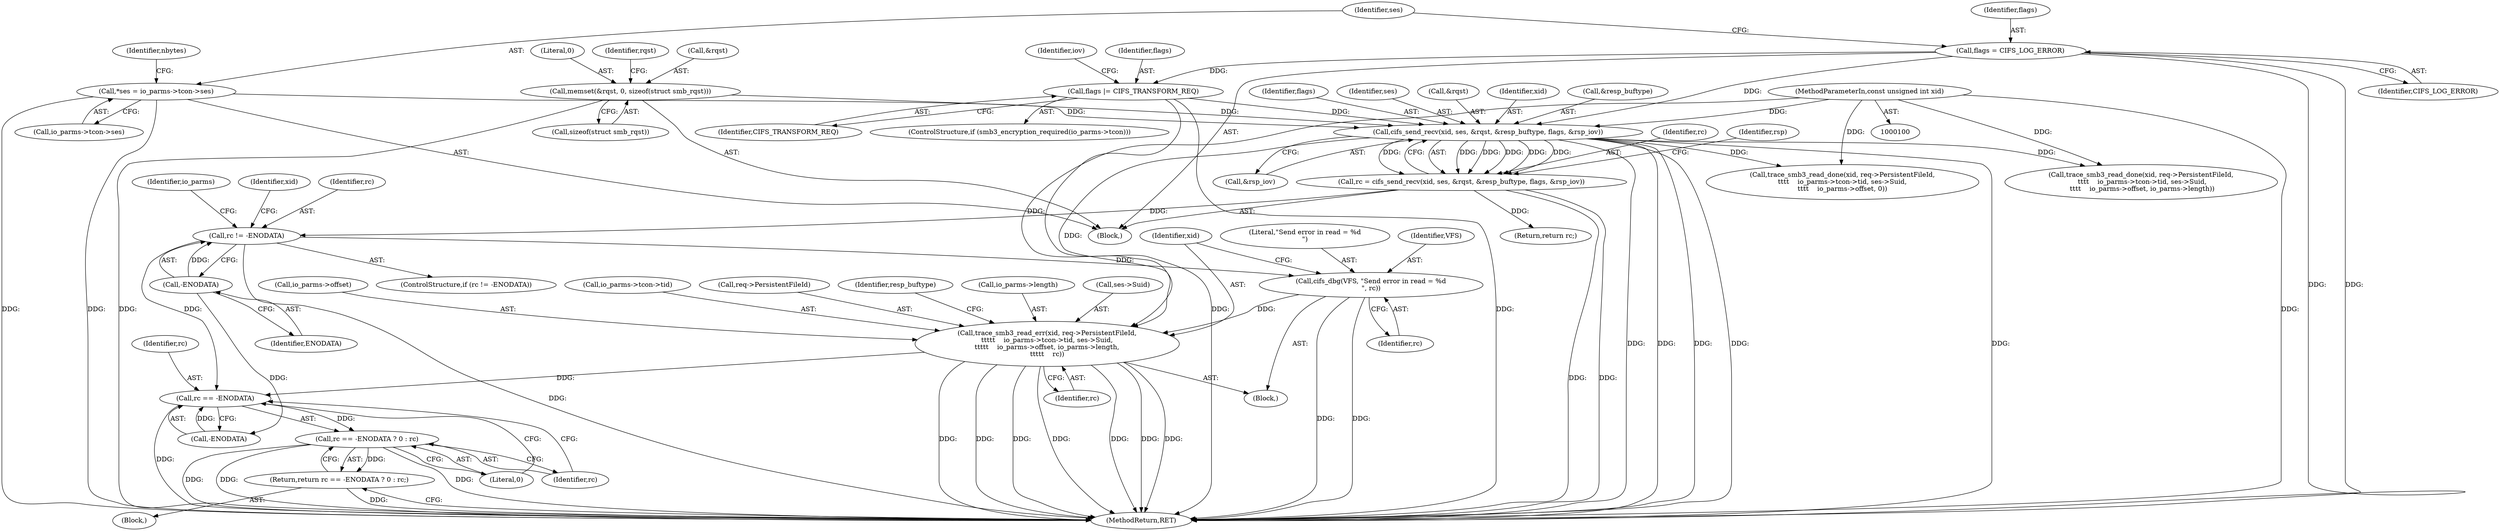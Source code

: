 digraph "0_linux_088aaf17aa79300cab14dbee2569c58cfafd7d6e@API" {
"1000235" [label="(Call,trace_smb3_read_err(xid, req->PersistentFileId,\n\t\t\t\t\t    io_parms->tcon->tid, ses->Suid,\n\t\t\t\t\t    io_parms->offset, io_parms->length,\n\t\t\t\t\t    rc))"];
"1000200" [label="(Call,cifs_send_recv(xid, ses, &rqst, &resp_buftype, flags, &rsp_iov))"];
"1000101" [label="(MethodParameterIn,const unsigned int xid)"];
"1000130" [label="(Call,*ses = io_parms->tcon->ses)"];
"1000182" [label="(Call,memset(&rqst, 0, sizeof(struct smb_rqst)))"];
"1000163" [label="(Call,flags |= CIFS_TRANSFORM_REQ)"];
"1000126" [label="(Call,flags = CIFS_LOG_ERROR)"];
"1000231" [label="(Call,cifs_dbg(VFS, \"Send error in read = %d\n\", rc))"];
"1000221" [label="(Call,rc != -ENODATA)"];
"1000198" [label="(Call,rc = cifs_send_recv(xid, ses, &rqst, &resp_buftype, flags, &rsp_iov))"];
"1000223" [label="(Call,-ENODATA)"];
"1000280" [label="(Call,rc == -ENODATA)"];
"1000279" [label="(Call,rc == -ENODATA ? 0 : rc)"];
"1000278" [label="(Return,return rc == -ENODATA ? 0 : rc;)"];
"1000199" [label="(Identifier,rc)"];
"1000219" [label="(Block,)"];
"1000274" [label="(Identifier,resp_buftype)"];
"1000183" [label="(Call,&rqst)"];
"1000130" [label="(Call,*ses = io_parms->tcon->ses)"];
"1000139" [label="(Identifier,nbytes)"];
"1000232" [label="(Identifier,VFS)"];
"1000211" [label="(Identifier,rsp)"];
"1000200" [label="(Call,cifs_send_recv(xid, ses, &rqst, &resp_buftype, flags, &rsp_iov))"];
"1000251" [label="(Call,io_parms->length)"];
"1000158" [label="(ControlStructure,if (smb3_encryption_required(io_parms->tcon)))"];
"1000254" [label="(Identifier,rc)"];
"1000207" [label="(Identifier,flags)"];
"1000165" [label="(Identifier,CIFS_TRANSFORM_REQ)"];
"1000163" [label="(Call,flags |= CIFS_TRANSFORM_REQ)"];
"1000202" [label="(Identifier,ses)"];
"1000245" [label="(Call,ses->Suid)"];
"1000169" [label="(Identifier,iov)"];
"1000282" [label="(Call,-ENODATA)"];
"1000208" [label="(Call,&rsp_iov)"];
"1000235" [label="(Call,trace_smb3_read_err(xid, req->PersistentFileId,\n\t\t\t\t\t    io_parms->tcon->tid, ses->Suid,\n\t\t\t\t\t    io_parms->offset, io_parms->length,\n\t\t\t\t\t    rc))"];
"1000106" [label="(Block,)"];
"1000203" [label="(Call,&rqst)"];
"1000132" [label="(Call,io_parms->tcon->ses)"];
"1000394" [label="(Return,return rc;)"];
"1000201" [label="(Identifier,xid)"];
"1000224" [label="(Identifier,ENODATA)"];
"1000281" [label="(Identifier,rc)"];
"1000256" [label="(Call,trace_smb3_read_done(xid, req->PersistentFileId,\n\t\t\t\t    io_parms->tcon->tid, ses->Suid,\n\t\t\t\t    io_parms->offset, 0))"];
"1000240" [label="(Call,io_parms->tcon->tid)"];
"1000237" [label="(Call,req->PersistentFileId)"];
"1000126" [label="(Call,flags = CIFS_LOG_ERROR)"];
"1000220" [label="(ControlStructure,if (rc != -ENODATA))"];
"1000280" [label="(Call,rc == -ENODATA)"];
"1000186" [label="(Call,sizeof(struct smb_rqst))"];
"1000185" [label="(Literal,0)"];
"1000287" [label="(Call,trace_smb3_read_done(xid, req->PersistentFileId,\n \t\t\t\t    io_parms->tcon->tid, ses->Suid,\n \t\t\t\t    io_parms->offset, io_parms->length))"];
"1000236" [label="(Identifier,xid)"];
"1000248" [label="(Call,io_parms->offset)"];
"1000198" [label="(Call,rc = cifs_send_recv(xid, ses, &rqst, &resp_buftype, flags, &rsp_iov))"];
"1000128" [label="(Identifier,CIFS_LOG_ERROR)"];
"1000233" [label="(Literal,\"Send error in read = %d\n\")"];
"1000222" [label="(Identifier,rc)"];
"1000284" [label="(Literal,0)"];
"1000228" [label="(Identifier,io_parms)"];
"1000223" [label="(Call,-ENODATA)"];
"1000190" [label="(Identifier,rqst)"];
"1000231" [label="(Call,cifs_dbg(VFS, \"Send error in read = %d\n\", rc))"];
"1000225" [label="(Block,)"];
"1000285" [label="(Identifier,rc)"];
"1000164" [label="(Identifier,flags)"];
"1000205" [label="(Call,&resp_buftype)"];
"1000127" [label="(Identifier,flags)"];
"1000257" [label="(Identifier,xid)"];
"1000131" [label="(Identifier,ses)"];
"1000396" [label="(MethodReturn,RET)"];
"1000278" [label="(Return,return rc == -ENODATA ? 0 : rc;)"];
"1000182" [label="(Call,memset(&rqst, 0, sizeof(struct smb_rqst)))"];
"1000234" [label="(Identifier,rc)"];
"1000279" [label="(Call,rc == -ENODATA ? 0 : rc)"];
"1000101" [label="(MethodParameterIn,const unsigned int xid)"];
"1000221" [label="(Call,rc != -ENODATA)"];
"1000235" -> "1000225"  [label="AST: "];
"1000235" -> "1000254"  [label="CFG: "];
"1000236" -> "1000235"  [label="AST: "];
"1000237" -> "1000235"  [label="AST: "];
"1000240" -> "1000235"  [label="AST: "];
"1000245" -> "1000235"  [label="AST: "];
"1000248" -> "1000235"  [label="AST: "];
"1000251" -> "1000235"  [label="AST: "];
"1000254" -> "1000235"  [label="AST: "];
"1000274" -> "1000235"  [label="CFG: "];
"1000235" -> "1000396"  [label="DDG: "];
"1000235" -> "1000396"  [label="DDG: "];
"1000235" -> "1000396"  [label="DDG: "];
"1000235" -> "1000396"  [label="DDG: "];
"1000235" -> "1000396"  [label="DDG: "];
"1000235" -> "1000396"  [label="DDG: "];
"1000235" -> "1000396"  [label="DDG: "];
"1000200" -> "1000235"  [label="DDG: "];
"1000101" -> "1000235"  [label="DDG: "];
"1000231" -> "1000235"  [label="DDG: "];
"1000235" -> "1000280"  [label="DDG: "];
"1000200" -> "1000198"  [label="AST: "];
"1000200" -> "1000208"  [label="CFG: "];
"1000201" -> "1000200"  [label="AST: "];
"1000202" -> "1000200"  [label="AST: "];
"1000203" -> "1000200"  [label="AST: "];
"1000205" -> "1000200"  [label="AST: "];
"1000207" -> "1000200"  [label="AST: "];
"1000208" -> "1000200"  [label="AST: "];
"1000198" -> "1000200"  [label="CFG: "];
"1000200" -> "1000396"  [label="DDG: "];
"1000200" -> "1000396"  [label="DDG: "];
"1000200" -> "1000396"  [label="DDG: "];
"1000200" -> "1000396"  [label="DDG: "];
"1000200" -> "1000396"  [label="DDG: "];
"1000200" -> "1000198"  [label="DDG: "];
"1000200" -> "1000198"  [label="DDG: "];
"1000200" -> "1000198"  [label="DDG: "];
"1000200" -> "1000198"  [label="DDG: "];
"1000200" -> "1000198"  [label="DDG: "];
"1000200" -> "1000198"  [label="DDG: "];
"1000101" -> "1000200"  [label="DDG: "];
"1000130" -> "1000200"  [label="DDG: "];
"1000182" -> "1000200"  [label="DDG: "];
"1000163" -> "1000200"  [label="DDG: "];
"1000126" -> "1000200"  [label="DDG: "];
"1000200" -> "1000256"  [label="DDG: "];
"1000200" -> "1000287"  [label="DDG: "];
"1000101" -> "1000100"  [label="AST: "];
"1000101" -> "1000396"  [label="DDG: "];
"1000101" -> "1000256"  [label="DDG: "];
"1000101" -> "1000287"  [label="DDG: "];
"1000130" -> "1000106"  [label="AST: "];
"1000130" -> "1000132"  [label="CFG: "];
"1000131" -> "1000130"  [label="AST: "];
"1000132" -> "1000130"  [label="AST: "];
"1000139" -> "1000130"  [label="CFG: "];
"1000130" -> "1000396"  [label="DDG: "];
"1000130" -> "1000396"  [label="DDG: "];
"1000182" -> "1000106"  [label="AST: "];
"1000182" -> "1000186"  [label="CFG: "];
"1000183" -> "1000182"  [label="AST: "];
"1000185" -> "1000182"  [label="AST: "];
"1000186" -> "1000182"  [label="AST: "];
"1000190" -> "1000182"  [label="CFG: "];
"1000182" -> "1000396"  [label="DDG: "];
"1000163" -> "1000158"  [label="AST: "];
"1000163" -> "1000165"  [label="CFG: "];
"1000164" -> "1000163"  [label="AST: "];
"1000165" -> "1000163"  [label="AST: "];
"1000169" -> "1000163"  [label="CFG: "];
"1000163" -> "1000396"  [label="DDG: "];
"1000163" -> "1000396"  [label="DDG: "];
"1000126" -> "1000163"  [label="DDG: "];
"1000126" -> "1000106"  [label="AST: "];
"1000126" -> "1000128"  [label="CFG: "];
"1000127" -> "1000126"  [label="AST: "];
"1000128" -> "1000126"  [label="AST: "];
"1000131" -> "1000126"  [label="CFG: "];
"1000126" -> "1000396"  [label="DDG: "];
"1000126" -> "1000396"  [label="DDG: "];
"1000231" -> "1000225"  [label="AST: "];
"1000231" -> "1000234"  [label="CFG: "];
"1000232" -> "1000231"  [label="AST: "];
"1000233" -> "1000231"  [label="AST: "];
"1000234" -> "1000231"  [label="AST: "];
"1000236" -> "1000231"  [label="CFG: "];
"1000231" -> "1000396"  [label="DDG: "];
"1000231" -> "1000396"  [label="DDG: "];
"1000221" -> "1000231"  [label="DDG: "];
"1000221" -> "1000220"  [label="AST: "];
"1000221" -> "1000223"  [label="CFG: "];
"1000222" -> "1000221"  [label="AST: "];
"1000223" -> "1000221"  [label="AST: "];
"1000228" -> "1000221"  [label="CFG: "];
"1000257" -> "1000221"  [label="CFG: "];
"1000221" -> "1000396"  [label="DDG: "];
"1000198" -> "1000221"  [label="DDG: "];
"1000223" -> "1000221"  [label="DDG: "];
"1000221" -> "1000280"  [label="DDG: "];
"1000198" -> "1000106"  [label="AST: "];
"1000199" -> "1000198"  [label="AST: "];
"1000211" -> "1000198"  [label="CFG: "];
"1000198" -> "1000396"  [label="DDG: "];
"1000198" -> "1000396"  [label="DDG: "];
"1000198" -> "1000394"  [label="DDG: "];
"1000223" -> "1000224"  [label="CFG: "];
"1000224" -> "1000223"  [label="AST: "];
"1000223" -> "1000282"  [label="DDG: "];
"1000280" -> "1000279"  [label="AST: "];
"1000280" -> "1000282"  [label="CFG: "];
"1000281" -> "1000280"  [label="AST: "];
"1000282" -> "1000280"  [label="AST: "];
"1000284" -> "1000280"  [label="CFG: "];
"1000285" -> "1000280"  [label="CFG: "];
"1000280" -> "1000396"  [label="DDG: "];
"1000280" -> "1000279"  [label="DDG: "];
"1000282" -> "1000280"  [label="DDG: "];
"1000279" -> "1000278"  [label="AST: "];
"1000279" -> "1000284"  [label="CFG: "];
"1000279" -> "1000285"  [label="CFG: "];
"1000284" -> "1000279"  [label="AST: "];
"1000285" -> "1000279"  [label="AST: "];
"1000278" -> "1000279"  [label="CFG: "];
"1000279" -> "1000396"  [label="DDG: "];
"1000279" -> "1000396"  [label="DDG: "];
"1000279" -> "1000396"  [label="DDG: "];
"1000279" -> "1000278"  [label="DDG: "];
"1000278" -> "1000219"  [label="AST: "];
"1000396" -> "1000278"  [label="CFG: "];
"1000278" -> "1000396"  [label="DDG: "];
}
